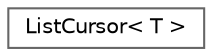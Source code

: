 digraph "Graphical Class Hierarchy"
{
 // LATEX_PDF_SIZE
  bgcolor="transparent";
  edge [fontname=Helvetica,fontsize=10,labelfontname=Helvetica,labelfontsize=10];
  node [fontname=Helvetica,fontsize=10,shape=box,height=0.2,width=0.4];
  rankdir="LR";
  Node0 [id="Node000000",label="ListCursor\< T \>",height=0.2,width=0.4,color="grey40", fillcolor="white", style="filled",URL="$class_list_cursor.html",tooltip=" "];
}
